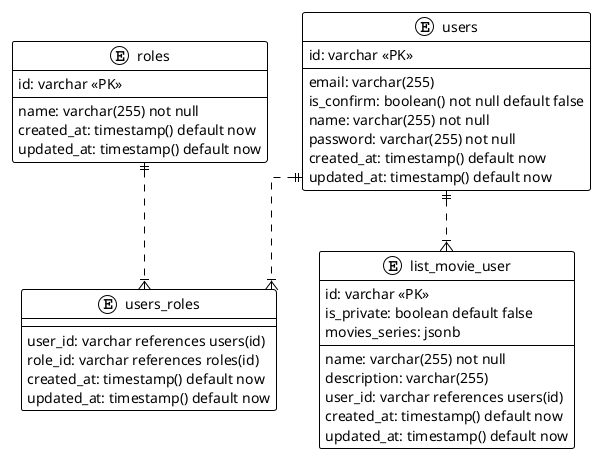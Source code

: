 @startuml

!theme plain
top to bottom direction
skinparam linetype ortho

entity users {
   id: varchar <<PK>>
   email: varchar(255)
   is_confirm: boolean() not null default false
   name: varchar(255) not null
   password: varchar(255) not null
   created_at: timestamp() default now
   updated_at: timestamp() default now
}

entity roles {
   id: varchar <<PK>>
   name: varchar(255) not null
   created_at: timestamp() default now
   updated_at: timestamp() default now
}

entity users_roles {
   user_id: varchar references users(id)
   role_id: varchar references roles(id)
   created_at: timestamp() default now
   updated_at: timestamp() default now
}

entity list_movie_user {
    id: varchar <<PK>>
    name: varchar(255) not null
    description: varchar(255)
    is_private: boolean default false
    movies_series: jsonb
    user_id: varchar references users(id)
    created_at: timestamp() default now
    updated_at: timestamp() default now
}

users ||..|{users_roles
roles ||..|{users_roles
users ||..|{list_movie_user

@enduml

